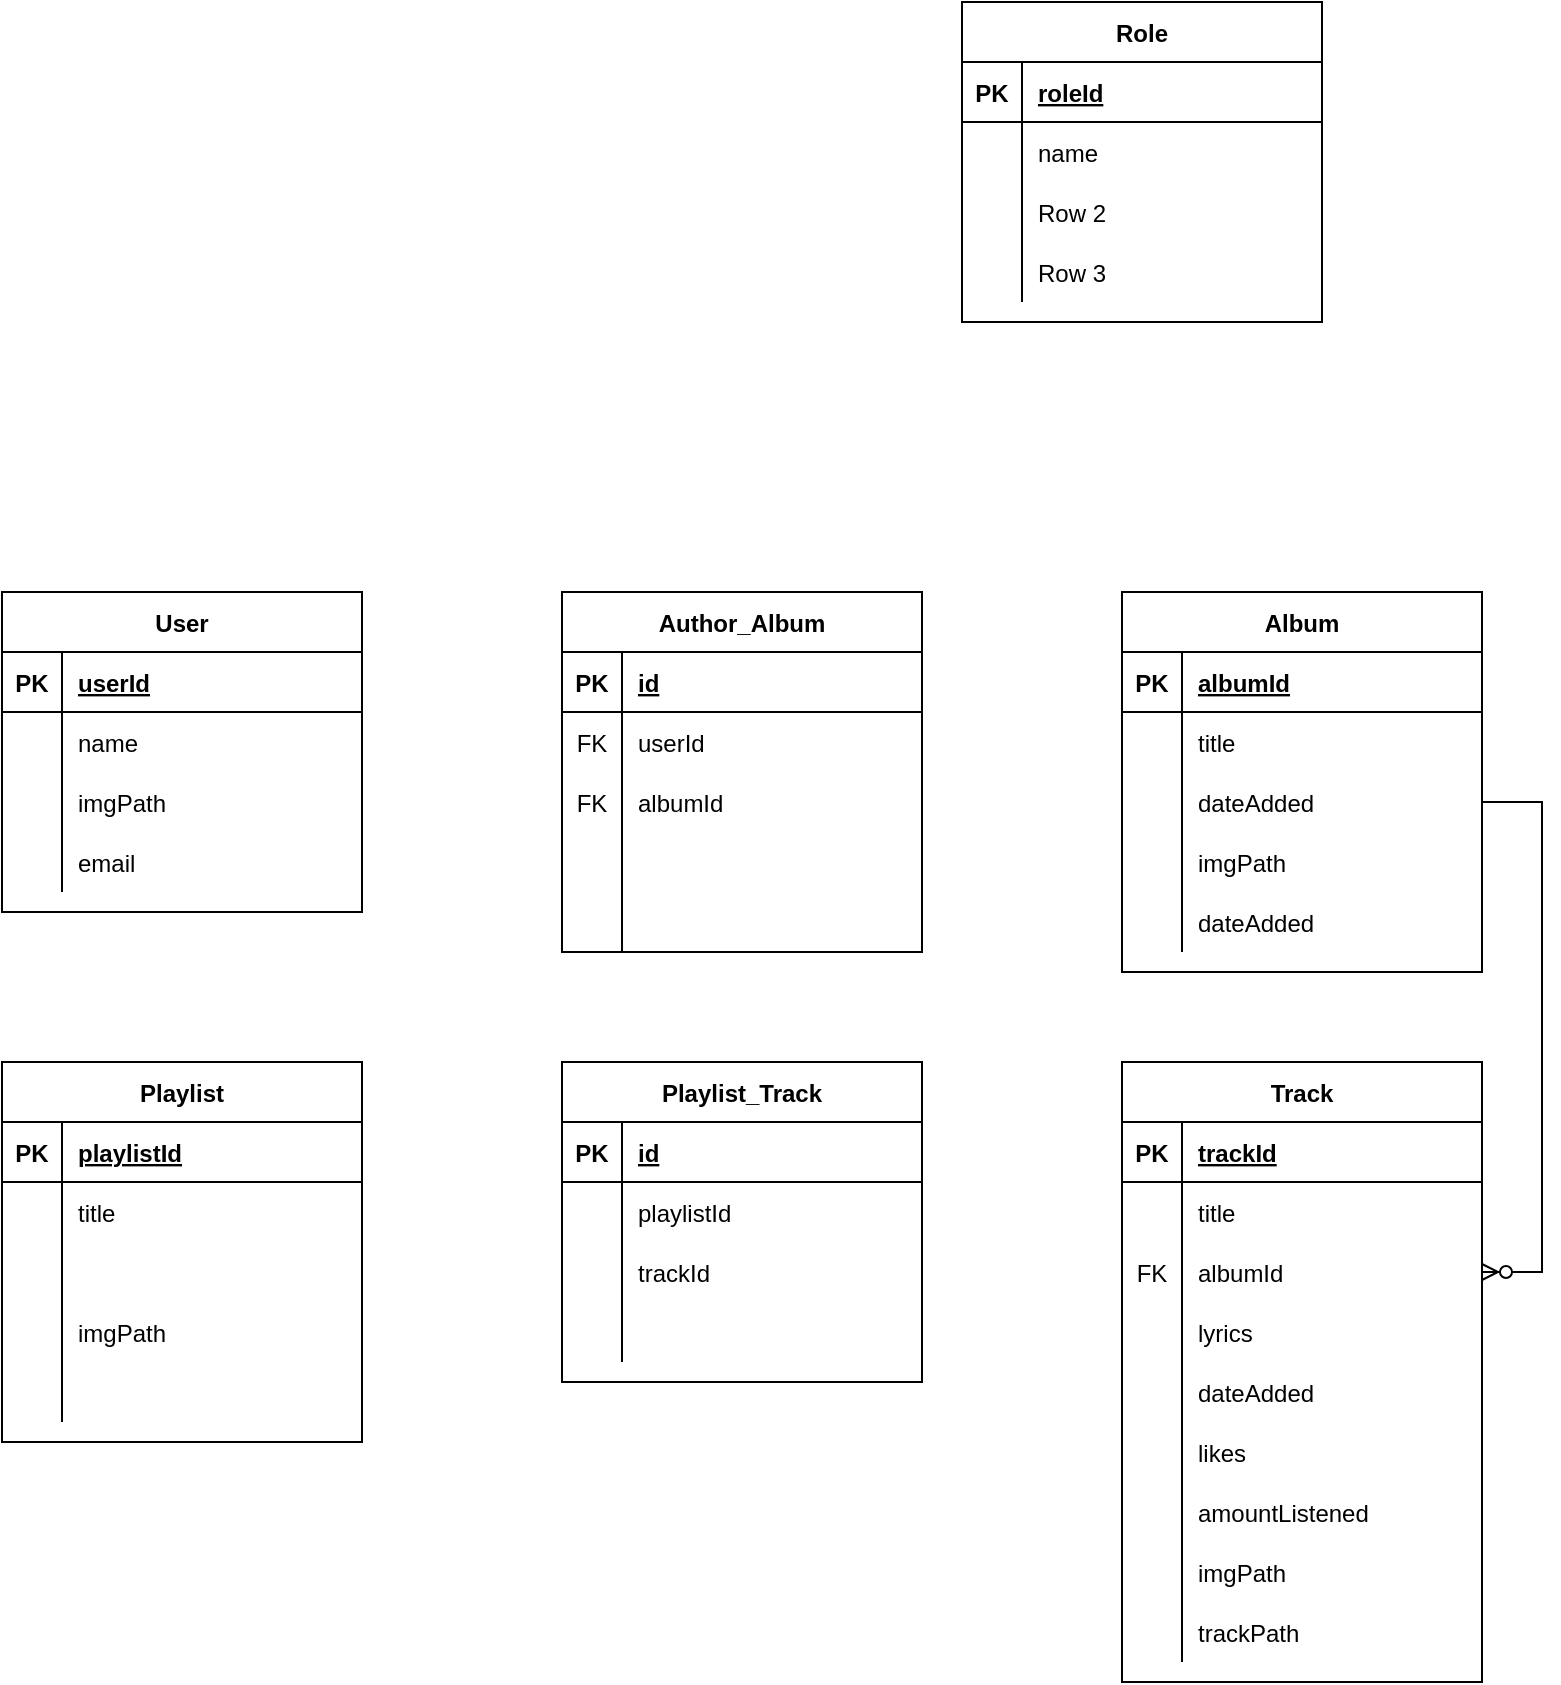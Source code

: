 <mxfile version="20.2.0" type="device"><diagram id="ewxJtVzr9vY8YYgUqwEq" name="Страница 1"><mxGraphModel dx="-3" dy="477" grid="1" gridSize="10" guides="1" tooltips="1" connect="1" arrows="1" fold="1" page="1" pageScale="1" pageWidth="827" pageHeight="1169" math="0" shadow="0"><root><mxCell id="0"/><mxCell id="1" parent="0"/><mxCell id="SNgmpZSet8GBXO1Ddg4w-1" value="Track" style="shape=table;startSize=30;container=1;collapsible=1;childLayout=tableLayout;fixedRows=1;rowLines=0;fontStyle=1;align=center;resizeLast=1;" parent="1" vertex="1"><mxGeometry x="1480" y="820" width="180" height="310" as="geometry"/></mxCell><mxCell id="SNgmpZSet8GBXO1Ddg4w-2" value="" style="shape=tableRow;horizontal=0;startSize=0;swimlaneHead=0;swimlaneBody=0;fillColor=none;collapsible=0;dropTarget=0;points=[[0,0.5],[1,0.5]];portConstraint=eastwest;top=0;left=0;right=0;bottom=1;" parent="SNgmpZSet8GBXO1Ddg4w-1" vertex="1"><mxGeometry y="30" width="180" height="30" as="geometry"/></mxCell><mxCell id="SNgmpZSet8GBXO1Ddg4w-3" value="PK" style="shape=partialRectangle;connectable=0;fillColor=none;top=0;left=0;bottom=0;right=0;fontStyle=1;overflow=hidden;" parent="SNgmpZSet8GBXO1Ddg4w-2" vertex="1"><mxGeometry width="30" height="30" as="geometry"><mxRectangle width="30" height="30" as="alternateBounds"/></mxGeometry></mxCell><mxCell id="SNgmpZSet8GBXO1Ddg4w-4" value="trackId" style="shape=partialRectangle;connectable=0;fillColor=none;top=0;left=0;bottom=0;right=0;align=left;spacingLeft=6;fontStyle=5;overflow=hidden;" parent="SNgmpZSet8GBXO1Ddg4w-2" vertex="1"><mxGeometry x="30" width="150" height="30" as="geometry"><mxRectangle width="150" height="30" as="alternateBounds"/></mxGeometry></mxCell><mxCell id="SNgmpZSet8GBXO1Ddg4w-5" value="" style="shape=tableRow;horizontal=0;startSize=0;swimlaneHead=0;swimlaneBody=0;fillColor=none;collapsible=0;dropTarget=0;points=[[0,0.5],[1,0.5]];portConstraint=eastwest;top=0;left=0;right=0;bottom=0;" parent="SNgmpZSet8GBXO1Ddg4w-1" vertex="1"><mxGeometry y="60" width="180" height="30" as="geometry"/></mxCell><mxCell id="SNgmpZSet8GBXO1Ddg4w-6" value="" style="shape=partialRectangle;connectable=0;fillColor=none;top=0;left=0;bottom=0;right=0;editable=1;overflow=hidden;" parent="SNgmpZSet8GBXO1Ddg4w-5" vertex="1"><mxGeometry width="30" height="30" as="geometry"><mxRectangle width="30" height="30" as="alternateBounds"/></mxGeometry></mxCell><mxCell id="SNgmpZSet8GBXO1Ddg4w-7" value="title" style="shape=partialRectangle;connectable=0;fillColor=none;top=0;left=0;bottom=0;right=0;align=left;spacingLeft=6;overflow=hidden;" parent="SNgmpZSet8GBXO1Ddg4w-5" vertex="1"><mxGeometry x="30" width="150" height="30" as="geometry"><mxRectangle width="150" height="30" as="alternateBounds"/></mxGeometry></mxCell><mxCell id="SNgmpZSet8GBXO1Ddg4w-8" value="" style="shape=tableRow;horizontal=0;startSize=0;swimlaneHead=0;swimlaneBody=0;fillColor=none;collapsible=0;dropTarget=0;points=[[0,0.5],[1,0.5]];portConstraint=eastwest;top=0;left=0;right=0;bottom=0;" parent="SNgmpZSet8GBXO1Ddg4w-1" vertex="1"><mxGeometry y="90" width="180" height="30" as="geometry"/></mxCell><mxCell id="SNgmpZSet8GBXO1Ddg4w-9" value="FK" style="shape=partialRectangle;connectable=0;fillColor=none;top=0;left=0;bottom=0;right=0;editable=1;overflow=hidden;" parent="SNgmpZSet8GBXO1Ddg4w-8" vertex="1"><mxGeometry width="30" height="30" as="geometry"><mxRectangle width="30" height="30" as="alternateBounds"/></mxGeometry></mxCell><mxCell id="SNgmpZSet8GBXO1Ddg4w-10" value="albumId" style="shape=partialRectangle;connectable=0;fillColor=none;top=0;left=0;bottom=0;right=0;align=left;spacingLeft=6;overflow=hidden;" parent="SNgmpZSet8GBXO1Ddg4w-8" vertex="1"><mxGeometry x="30" width="150" height="30" as="geometry"><mxRectangle width="150" height="30" as="alternateBounds"/></mxGeometry></mxCell><mxCell id="SNgmpZSet8GBXO1Ddg4w-11" value="" style="shape=tableRow;horizontal=0;startSize=0;swimlaneHead=0;swimlaneBody=0;fillColor=none;collapsible=0;dropTarget=0;points=[[0,0.5],[1,0.5]];portConstraint=eastwest;top=0;left=0;right=0;bottom=0;" parent="SNgmpZSet8GBXO1Ddg4w-1" vertex="1"><mxGeometry y="120" width="180" height="30" as="geometry"/></mxCell><mxCell id="SNgmpZSet8GBXO1Ddg4w-12" value="" style="shape=partialRectangle;connectable=0;fillColor=none;top=0;left=0;bottom=0;right=0;editable=1;overflow=hidden;" parent="SNgmpZSet8GBXO1Ddg4w-11" vertex="1"><mxGeometry width="30" height="30" as="geometry"><mxRectangle width="30" height="30" as="alternateBounds"/></mxGeometry></mxCell><mxCell id="SNgmpZSet8GBXO1Ddg4w-13" value="lyrics" style="shape=partialRectangle;connectable=0;fillColor=none;top=0;left=0;bottom=0;right=0;align=left;spacingLeft=6;overflow=hidden;" parent="SNgmpZSet8GBXO1Ddg4w-11" vertex="1"><mxGeometry x="30" width="150" height="30" as="geometry"><mxRectangle width="150" height="30" as="alternateBounds"/></mxGeometry></mxCell><mxCell id="SNgmpZSet8GBXO1Ddg4w-91" value="" style="shape=tableRow;horizontal=0;startSize=0;swimlaneHead=0;swimlaneBody=0;fillColor=none;collapsible=0;dropTarget=0;points=[[0,0.5],[1,0.5]];portConstraint=eastwest;top=0;left=0;right=0;bottom=0;" parent="SNgmpZSet8GBXO1Ddg4w-1" vertex="1"><mxGeometry y="150" width="180" height="30" as="geometry"/></mxCell><mxCell id="SNgmpZSet8GBXO1Ddg4w-92" value="" style="shape=partialRectangle;connectable=0;fillColor=none;top=0;left=0;bottom=0;right=0;editable=1;overflow=hidden;" parent="SNgmpZSet8GBXO1Ddg4w-91" vertex="1"><mxGeometry width="30" height="30" as="geometry"><mxRectangle width="30" height="30" as="alternateBounds"/></mxGeometry></mxCell><mxCell id="SNgmpZSet8GBXO1Ddg4w-93" value="dateAdded" style="shape=partialRectangle;connectable=0;fillColor=none;top=0;left=0;bottom=0;right=0;align=left;spacingLeft=6;overflow=hidden;" parent="SNgmpZSet8GBXO1Ddg4w-91" vertex="1"><mxGeometry x="30" width="150" height="30" as="geometry"><mxRectangle width="150" height="30" as="alternateBounds"/></mxGeometry></mxCell><mxCell id="SNgmpZSet8GBXO1Ddg4w-99" value="" style="shape=tableRow;horizontal=0;startSize=0;swimlaneHead=0;swimlaneBody=0;fillColor=none;collapsible=0;dropTarget=0;points=[[0,0.5],[1,0.5]];portConstraint=eastwest;top=0;left=0;right=0;bottom=0;" parent="SNgmpZSet8GBXO1Ddg4w-1" vertex="1"><mxGeometry y="180" width="180" height="30" as="geometry"/></mxCell><mxCell id="SNgmpZSet8GBXO1Ddg4w-100" value="" style="shape=partialRectangle;connectable=0;fillColor=none;top=0;left=0;bottom=0;right=0;editable=1;overflow=hidden;" parent="SNgmpZSet8GBXO1Ddg4w-99" vertex="1"><mxGeometry width="30" height="30" as="geometry"><mxRectangle width="30" height="30" as="alternateBounds"/></mxGeometry></mxCell><mxCell id="SNgmpZSet8GBXO1Ddg4w-101" value="likes" style="shape=partialRectangle;connectable=0;fillColor=none;top=0;left=0;bottom=0;right=0;align=left;spacingLeft=6;overflow=hidden;" parent="SNgmpZSet8GBXO1Ddg4w-99" vertex="1"><mxGeometry x="30" width="150" height="30" as="geometry"><mxRectangle width="150" height="30" as="alternateBounds"/></mxGeometry></mxCell><mxCell id="SNgmpZSet8GBXO1Ddg4w-102" value="" style="shape=tableRow;horizontal=0;startSize=0;swimlaneHead=0;swimlaneBody=0;fillColor=none;collapsible=0;dropTarget=0;points=[[0,0.5],[1,0.5]];portConstraint=eastwest;top=0;left=0;right=0;bottom=0;" parent="SNgmpZSet8GBXO1Ddg4w-1" vertex="1"><mxGeometry y="210" width="180" height="30" as="geometry"/></mxCell><mxCell id="SNgmpZSet8GBXO1Ddg4w-103" value="" style="shape=partialRectangle;connectable=0;fillColor=none;top=0;left=0;bottom=0;right=0;editable=1;overflow=hidden;" parent="SNgmpZSet8GBXO1Ddg4w-102" vertex="1"><mxGeometry width="30" height="30" as="geometry"><mxRectangle width="30" height="30" as="alternateBounds"/></mxGeometry></mxCell><mxCell id="SNgmpZSet8GBXO1Ddg4w-104" value="amountListened" style="shape=partialRectangle;connectable=0;fillColor=none;top=0;left=0;bottom=0;right=0;align=left;spacingLeft=6;overflow=hidden;" parent="SNgmpZSet8GBXO1Ddg4w-102" vertex="1"><mxGeometry x="30" width="150" height="30" as="geometry"><mxRectangle width="150" height="30" as="alternateBounds"/></mxGeometry></mxCell><mxCell id="SNgmpZSet8GBXO1Ddg4w-105" value="" style="shape=tableRow;horizontal=0;startSize=0;swimlaneHead=0;swimlaneBody=0;fillColor=none;collapsible=0;dropTarget=0;points=[[0,0.5],[1,0.5]];portConstraint=eastwest;top=0;left=0;right=0;bottom=0;" parent="SNgmpZSet8GBXO1Ddg4w-1" vertex="1"><mxGeometry y="240" width="180" height="30" as="geometry"/></mxCell><mxCell id="SNgmpZSet8GBXO1Ddg4w-106" value="" style="shape=partialRectangle;connectable=0;fillColor=none;top=0;left=0;bottom=0;right=0;editable=1;overflow=hidden;" parent="SNgmpZSet8GBXO1Ddg4w-105" vertex="1"><mxGeometry width="30" height="30" as="geometry"><mxRectangle width="30" height="30" as="alternateBounds"/></mxGeometry></mxCell><mxCell id="SNgmpZSet8GBXO1Ddg4w-107" value="imgPath" style="shape=partialRectangle;connectable=0;fillColor=none;top=0;left=0;bottom=0;right=0;align=left;spacingLeft=6;overflow=hidden;" parent="SNgmpZSet8GBXO1Ddg4w-105" vertex="1"><mxGeometry x="30" width="150" height="30" as="geometry"><mxRectangle width="150" height="30" as="alternateBounds"/></mxGeometry></mxCell><mxCell id="SNgmpZSet8GBXO1Ddg4w-159" value="" style="shape=tableRow;horizontal=0;startSize=0;swimlaneHead=0;swimlaneBody=0;fillColor=none;collapsible=0;dropTarget=0;points=[[0,0.5],[1,0.5]];portConstraint=eastwest;top=0;left=0;right=0;bottom=0;" parent="SNgmpZSet8GBXO1Ddg4w-1" vertex="1"><mxGeometry y="270" width="180" height="30" as="geometry"/></mxCell><mxCell id="SNgmpZSet8GBXO1Ddg4w-160" value="" style="shape=partialRectangle;connectable=0;fillColor=none;top=0;left=0;bottom=0;right=0;editable=1;overflow=hidden;" parent="SNgmpZSet8GBXO1Ddg4w-159" vertex="1"><mxGeometry width="30" height="30" as="geometry"><mxRectangle width="30" height="30" as="alternateBounds"/></mxGeometry></mxCell><mxCell id="SNgmpZSet8GBXO1Ddg4w-161" value="trackPath" style="shape=partialRectangle;connectable=0;fillColor=none;top=0;left=0;bottom=0;right=0;align=left;spacingLeft=6;overflow=hidden;" parent="SNgmpZSet8GBXO1Ddg4w-159" vertex="1"><mxGeometry x="30" width="150" height="30" as="geometry"><mxRectangle width="150" height="30" as="alternateBounds"/></mxGeometry></mxCell><mxCell id="SNgmpZSet8GBXO1Ddg4w-27" value="Album" style="shape=table;startSize=30;container=1;collapsible=1;childLayout=tableLayout;fixedRows=1;rowLines=0;fontStyle=1;align=center;resizeLast=1;" parent="1" vertex="1"><mxGeometry x="1480" y="585" width="180" height="190" as="geometry"/></mxCell><mxCell id="SNgmpZSet8GBXO1Ddg4w-28" value="" style="shape=tableRow;horizontal=0;startSize=0;swimlaneHead=0;swimlaneBody=0;fillColor=none;collapsible=0;dropTarget=0;points=[[0,0.5],[1,0.5]];portConstraint=eastwest;top=0;left=0;right=0;bottom=1;" parent="SNgmpZSet8GBXO1Ddg4w-27" vertex="1"><mxGeometry y="30" width="180" height="30" as="geometry"/></mxCell><mxCell id="SNgmpZSet8GBXO1Ddg4w-29" value="PK" style="shape=partialRectangle;connectable=0;fillColor=none;top=0;left=0;bottom=0;right=0;fontStyle=1;overflow=hidden;" parent="SNgmpZSet8GBXO1Ddg4w-28" vertex="1"><mxGeometry width="30" height="30" as="geometry"><mxRectangle width="30" height="30" as="alternateBounds"/></mxGeometry></mxCell><mxCell id="SNgmpZSet8GBXO1Ddg4w-30" value="albumId" style="shape=partialRectangle;connectable=0;fillColor=none;top=0;left=0;bottom=0;right=0;align=left;spacingLeft=6;fontStyle=5;overflow=hidden;" parent="SNgmpZSet8GBXO1Ddg4w-28" vertex="1"><mxGeometry x="30" width="150" height="30" as="geometry"><mxRectangle width="150" height="30" as="alternateBounds"/></mxGeometry></mxCell><mxCell id="SNgmpZSet8GBXO1Ddg4w-31" value="" style="shape=tableRow;horizontal=0;startSize=0;swimlaneHead=0;swimlaneBody=0;fillColor=none;collapsible=0;dropTarget=0;points=[[0,0.5],[1,0.5]];portConstraint=eastwest;top=0;left=0;right=0;bottom=0;" parent="SNgmpZSet8GBXO1Ddg4w-27" vertex="1"><mxGeometry y="60" width="180" height="30" as="geometry"/></mxCell><mxCell id="SNgmpZSet8GBXO1Ddg4w-32" value="" style="shape=partialRectangle;connectable=0;fillColor=none;top=0;left=0;bottom=0;right=0;editable=1;overflow=hidden;" parent="SNgmpZSet8GBXO1Ddg4w-31" vertex="1"><mxGeometry width="30" height="30" as="geometry"><mxRectangle width="30" height="30" as="alternateBounds"/></mxGeometry></mxCell><mxCell id="SNgmpZSet8GBXO1Ddg4w-33" value="title" style="shape=partialRectangle;connectable=0;fillColor=none;top=0;left=0;bottom=0;right=0;align=left;spacingLeft=6;overflow=hidden;" parent="SNgmpZSet8GBXO1Ddg4w-31" vertex="1"><mxGeometry x="30" width="150" height="30" as="geometry"><mxRectangle width="150" height="30" as="alternateBounds"/></mxGeometry></mxCell><mxCell id="SNgmpZSet8GBXO1Ddg4w-34" value="" style="shape=tableRow;horizontal=0;startSize=0;swimlaneHead=0;swimlaneBody=0;fillColor=none;collapsible=0;dropTarget=0;points=[[0,0.5],[1,0.5]];portConstraint=eastwest;top=0;left=0;right=0;bottom=0;" parent="SNgmpZSet8GBXO1Ddg4w-27" vertex="1"><mxGeometry y="90" width="180" height="30" as="geometry"/></mxCell><mxCell id="SNgmpZSet8GBXO1Ddg4w-35" value="" style="shape=partialRectangle;connectable=0;fillColor=none;top=0;left=0;bottom=0;right=0;editable=1;overflow=hidden;" parent="SNgmpZSet8GBXO1Ddg4w-34" vertex="1"><mxGeometry width="30" height="30" as="geometry"><mxRectangle width="30" height="30" as="alternateBounds"/></mxGeometry></mxCell><mxCell id="SNgmpZSet8GBXO1Ddg4w-36" value="dateAdded" style="shape=partialRectangle;connectable=0;fillColor=none;top=0;left=0;bottom=0;right=0;align=left;spacingLeft=6;overflow=hidden;" parent="SNgmpZSet8GBXO1Ddg4w-34" vertex="1"><mxGeometry x="30" width="150" height="30" as="geometry"><mxRectangle width="150" height="30" as="alternateBounds"/></mxGeometry></mxCell><mxCell id="SNgmpZSet8GBXO1Ddg4w-37" value="" style="shape=tableRow;horizontal=0;startSize=0;swimlaneHead=0;swimlaneBody=0;fillColor=none;collapsible=0;dropTarget=0;points=[[0,0.5],[1,0.5]];portConstraint=eastwest;top=0;left=0;right=0;bottom=0;" parent="SNgmpZSet8GBXO1Ddg4w-27" vertex="1"><mxGeometry y="120" width="180" height="30" as="geometry"/></mxCell><mxCell id="SNgmpZSet8GBXO1Ddg4w-38" value="" style="shape=partialRectangle;connectable=0;fillColor=none;top=0;left=0;bottom=0;right=0;editable=1;overflow=hidden;" parent="SNgmpZSet8GBXO1Ddg4w-37" vertex="1"><mxGeometry width="30" height="30" as="geometry"><mxRectangle width="30" height="30" as="alternateBounds"/></mxGeometry></mxCell><mxCell id="SNgmpZSet8GBXO1Ddg4w-39" value="imgPath" style="shape=partialRectangle;connectable=0;fillColor=none;top=0;left=0;bottom=0;right=0;align=left;spacingLeft=6;overflow=hidden;" parent="SNgmpZSet8GBXO1Ddg4w-37" vertex="1"><mxGeometry x="30" width="150" height="30" as="geometry"><mxRectangle width="150" height="30" as="alternateBounds"/></mxGeometry></mxCell><mxCell id="SNgmpZSet8GBXO1Ddg4w-108" value="" style="shape=tableRow;horizontal=0;startSize=0;swimlaneHead=0;swimlaneBody=0;fillColor=none;collapsible=0;dropTarget=0;points=[[0,0.5],[1,0.5]];portConstraint=eastwest;top=0;left=0;right=0;bottom=0;" parent="SNgmpZSet8GBXO1Ddg4w-27" vertex="1"><mxGeometry y="150" width="180" height="30" as="geometry"/></mxCell><mxCell id="SNgmpZSet8GBXO1Ddg4w-109" value="" style="shape=partialRectangle;connectable=0;fillColor=none;top=0;left=0;bottom=0;right=0;editable=1;overflow=hidden;" parent="SNgmpZSet8GBXO1Ddg4w-108" vertex="1"><mxGeometry width="30" height="30" as="geometry"><mxRectangle width="30" height="30" as="alternateBounds"/></mxGeometry></mxCell><mxCell id="SNgmpZSet8GBXO1Ddg4w-110" value="dateAdded" style="shape=partialRectangle;connectable=0;fillColor=none;top=0;left=0;bottom=0;right=0;align=left;spacingLeft=6;overflow=hidden;" parent="SNgmpZSet8GBXO1Ddg4w-108" vertex="1"><mxGeometry x="30" width="150" height="30" as="geometry"><mxRectangle width="150" height="30" as="alternateBounds"/></mxGeometry></mxCell><mxCell id="SNgmpZSet8GBXO1Ddg4w-40" value="User" style="shape=table;startSize=30;container=1;collapsible=1;childLayout=tableLayout;fixedRows=1;rowLines=0;fontStyle=1;align=center;resizeLast=1;" parent="1" vertex="1"><mxGeometry x="920" y="585" width="180" height="160" as="geometry"/></mxCell><mxCell id="SNgmpZSet8GBXO1Ddg4w-41" value="" style="shape=tableRow;horizontal=0;startSize=0;swimlaneHead=0;swimlaneBody=0;fillColor=none;collapsible=0;dropTarget=0;points=[[0,0.5],[1,0.5]];portConstraint=eastwest;top=0;left=0;right=0;bottom=1;" parent="SNgmpZSet8GBXO1Ddg4w-40" vertex="1"><mxGeometry y="30" width="180" height="30" as="geometry"/></mxCell><mxCell id="SNgmpZSet8GBXO1Ddg4w-42" value="PK" style="shape=partialRectangle;connectable=0;fillColor=none;top=0;left=0;bottom=0;right=0;fontStyle=1;overflow=hidden;" parent="SNgmpZSet8GBXO1Ddg4w-41" vertex="1"><mxGeometry width="30" height="30" as="geometry"><mxRectangle width="30" height="30" as="alternateBounds"/></mxGeometry></mxCell><mxCell id="SNgmpZSet8GBXO1Ddg4w-43" value="userId" style="shape=partialRectangle;connectable=0;fillColor=none;top=0;left=0;bottom=0;right=0;align=left;spacingLeft=6;fontStyle=5;overflow=hidden;" parent="SNgmpZSet8GBXO1Ddg4w-41" vertex="1"><mxGeometry x="30" width="150" height="30" as="geometry"><mxRectangle width="150" height="30" as="alternateBounds"/></mxGeometry></mxCell><mxCell id="SNgmpZSet8GBXO1Ddg4w-44" value="" style="shape=tableRow;horizontal=0;startSize=0;swimlaneHead=0;swimlaneBody=0;fillColor=none;collapsible=0;dropTarget=0;points=[[0,0.5],[1,0.5]];portConstraint=eastwest;top=0;left=0;right=0;bottom=0;" parent="SNgmpZSet8GBXO1Ddg4w-40" vertex="1"><mxGeometry y="60" width="180" height="30" as="geometry"/></mxCell><mxCell id="SNgmpZSet8GBXO1Ddg4w-45" value="" style="shape=partialRectangle;connectable=0;fillColor=none;top=0;left=0;bottom=0;right=0;editable=1;overflow=hidden;" parent="SNgmpZSet8GBXO1Ddg4w-44" vertex="1"><mxGeometry width="30" height="30" as="geometry"><mxRectangle width="30" height="30" as="alternateBounds"/></mxGeometry></mxCell><mxCell id="SNgmpZSet8GBXO1Ddg4w-46" value="name" style="shape=partialRectangle;connectable=0;fillColor=none;top=0;left=0;bottom=0;right=0;align=left;spacingLeft=6;overflow=hidden;" parent="SNgmpZSet8GBXO1Ddg4w-44" vertex="1"><mxGeometry x="30" width="150" height="30" as="geometry"><mxRectangle width="150" height="30" as="alternateBounds"/></mxGeometry></mxCell><mxCell id="SNgmpZSet8GBXO1Ddg4w-47" value="" style="shape=tableRow;horizontal=0;startSize=0;swimlaneHead=0;swimlaneBody=0;fillColor=none;collapsible=0;dropTarget=0;points=[[0,0.5],[1,0.5]];portConstraint=eastwest;top=0;left=0;right=0;bottom=0;" parent="SNgmpZSet8GBXO1Ddg4w-40" vertex="1"><mxGeometry y="90" width="180" height="30" as="geometry"/></mxCell><mxCell id="SNgmpZSet8GBXO1Ddg4w-48" value="" style="shape=partialRectangle;connectable=0;fillColor=none;top=0;left=0;bottom=0;right=0;editable=1;overflow=hidden;" parent="SNgmpZSet8GBXO1Ddg4w-47" vertex="1"><mxGeometry width="30" height="30" as="geometry"><mxRectangle width="30" height="30" as="alternateBounds"/></mxGeometry></mxCell><mxCell id="SNgmpZSet8GBXO1Ddg4w-49" value="imgPath" style="shape=partialRectangle;connectable=0;fillColor=none;top=0;left=0;bottom=0;right=0;align=left;spacingLeft=6;overflow=hidden;" parent="SNgmpZSet8GBXO1Ddg4w-47" vertex="1"><mxGeometry x="30" width="150" height="30" as="geometry"><mxRectangle width="150" height="30" as="alternateBounds"/></mxGeometry></mxCell><mxCell id="SNgmpZSet8GBXO1Ddg4w-50" value="" style="shape=tableRow;horizontal=0;startSize=0;swimlaneHead=0;swimlaneBody=0;fillColor=none;collapsible=0;dropTarget=0;points=[[0,0.5],[1,0.5]];portConstraint=eastwest;top=0;left=0;right=0;bottom=0;" parent="SNgmpZSet8GBXO1Ddg4w-40" vertex="1"><mxGeometry y="120" width="180" height="30" as="geometry"/></mxCell><mxCell id="SNgmpZSet8GBXO1Ddg4w-51" value="" style="shape=partialRectangle;connectable=0;fillColor=none;top=0;left=0;bottom=0;right=0;editable=1;overflow=hidden;" parent="SNgmpZSet8GBXO1Ddg4w-50" vertex="1"><mxGeometry width="30" height="30" as="geometry"><mxRectangle width="30" height="30" as="alternateBounds"/></mxGeometry></mxCell><mxCell id="SNgmpZSet8GBXO1Ddg4w-52" value="email" style="shape=partialRectangle;connectable=0;fillColor=none;top=0;left=0;bottom=0;right=0;align=left;spacingLeft=6;overflow=hidden;" parent="SNgmpZSet8GBXO1Ddg4w-50" vertex="1"><mxGeometry x="30" width="150" height="30" as="geometry"><mxRectangle width="150" height="30" as="alternateBounds"/></mxGeometry></mxCell><mxCell id="SNgmpZSet8GBXO1Ddg4w-53" value="Role" style="shape=table;startSize=30;container=1;collapsible=1;childLayout=tableLayout;fixedRows=1;rowLines=0;fontStyle=1;align=center;resizeLast=1;" parent="1" vertex="1"><mxGeometry x="1400" y="290" width="180" height="160" as="geometry"/></mxCell><mxCell id="SNgmpZSet8GBXO1Ddg4w-54" value="" style="shape=tableRow;horizontal=0;startSize=0;swimlaneHead=0;swimlaneBody=0;fillColor=none;collapsible=0;dropTarget=0;points=[[0,0.5],[1,0.5]];portConstraint=eastwest;top=0;left=0;right=0;bottom=1;" parent="SNgmpZSet8GBXO1Ddg4w-53" vertex="1"><mxGeometry y="30" width="180" height="30" as="geometry"/></mxCell><mxCell id="SNgmpZSet8GBXO1Ddg4w-55" value="PK" style="shape=partialRectangle;connectable=0;fillColor=none;top=0;left=0;bottom=0;right=0;fontStyle=1;overflow=hidden;" parent="SNgmpZSet8GBXO1Ddg4w-54" vertex="1"><mxGeometry width="30" height="30" as="geometry"><mxRectangle width="30" height="30" as="alternateBounds"/></mxGeometry></mxCell><mxCell id="SNgmpZSet8GBXO1Ddg4w-56" value="roleId" style="shape=partialRectangle;connectable=0;fillColor=none;top=0;left=0;bottom=0;right=0;align=left;spacingLeft=6;fontStyle=5;overflow=hidden;" parent="SNgmpZSet8GBXO1Ddg4w-54" vertex="1"><mxGeometry x="30" width="150" height="30" as="geometry"><mxRectangle width="150" height="30" as="alternateBounds"/></mxGeometry></mxCell><mxCell id="SNgmpZSet8GBXO1Ddg4w-57" value="" style="shape=tableRow;horizontal=0;startSize=0;swimlaneHead=0;swimlaneBody=0;fillColor=none;collapsible=0;dropTarget=0;points=[[0,0.5],[1,0.5]];portConstraint=eastwest;top=0;left=0;right=0;bottom=0;" parent="SNgmpZSet8GBXO1Ddg4w-53" vertex="1"><mxGeometry y="60" width="180" height="30" as="geometry"/></mxCell><mxCell id="SNgmpZSet8GBXO1Ddg4w-58" value="" style="shape=partialRectangle;connectable=0;fillColor=none;top=0;left=0;bottom=0;right=0;editable=1;overflow=hidden;" parent="SNgmpZSet8GBXO1Ddg4w-57" vertex="1"><mxGeometry width="30" height="30" as="geometry"><mxRectangle width="30" height="30" as="alternateBounds"/></mxGeometry></mxCell><mxCell id="SNgmpZSet8GBXO1Ddg4w-59" value="name" style="shape=partialRectangle;connectable=0;fillColor=none;top=0;left=0;bottom=0;right=0;align=left;spacingLeft=6;overflow=hidden;" parent="SNgmpZSet8GBXO1Ddg4w-57" vertex="1"><mxGeometry x="30" width="150" height="30" as="geometry"><mxRectangle width="150" height="30" as="alternateBounds"/></mxGeometry></mxCell><mxCell id="SNgmpZSet8GBXO1Ddg4w-60" value="" style="shape=tableRow;horizontal=0;startSize=0;swimlaneHead=0;swimlaneBody=0;fillColor=none;collapsible=0;dropTarget=0;points=[[0,0.5],[1,0.5]];portConstraint=eastwest;top=0;left=0;right=0;bottom=0;" parent="SNgmpZSet8GBXO1Ddg4w-53" vertex="1"><mxGeometry y="90" width="180" height="30" as="geometry"/></mxCell><mxCell id="SNgmpZSet8GBXO1Ddg4w-61" value="" style="shape=partialRectangle;connectable=0;fillColor=none;top=0;left=0;bottom=0;right=0;editable=1;overflow=hidden;" parent="SNgmpZSet8GBXO1Ddg4w-60" vertex="1"><mxGeometry width="30" height="30" as="geometry"><mxRectangle width="30" height="30" as="alternateBounds"/></mxGeometry></mxCell><mxCell id="SNgmpZSet8GBXO1Ddg4w-62" value="Row 2" style="shape=partialRectangle;connectable=0;fillColor=none;top=0;left=0;bottom=0;right=0;align=left;spacingLeft=6;overflow=hidden;" parent="SNgmpZSet8GBXO1Ddg4w-60" vertex="1"><mxGeometry x="30" width="150" height="30" as="geometry"><mxRectangle width="150" height="30" as="alternateBounds"/></mxGeometry></mxCell><mxCell id="SNgmpZSet8GBXO1Ddg4w-63" value="" style="shape=tableRow;horizontal=0;startSize=0;swimlaneHead=0;swimlaneBody=0;fillColor=none;collapsible=0;dropTarget=0;points=[[0,0.5],[1,0.5]];portConstraint=eastwest;top=0;left=0;right=0;bottom=0;" parent="SNgmpZSet8GBXO1Ddg4w-53" vertex="1"><mxGeometry y="120" width="180" height="30" as="geometry"/></mxCell><mxCell id="SNgmpZSet8GBXO1Ddg4w-64" value="" style="shape=partialRectangle;connectable=0;fillColor=none;top=0;left=0;bottom=0;right=0;editable=1;overflow=hidden;" parent="SNgmpZSet8GBXO1Ddg4w-63" vertex="1"><mxGeometry width="30" height="30" as="geometry"><mxRectangle width="30" height="30" as="alternateBounds"/></mxGeometry></mxCell><mxCell id="SNgmpZSet8GBXO1Ddg4w-65" value="Row 3" style="shape=partialRectangle;connectable=0;fillColor=none;top=0;left=0;bottom=0;right=0;align=left;spacingLeft=6;overflow=hidden;" parent="SNgmpZSet8GBXO1Ddg4w-63" vertex="1"><mxGeometry x="30" width="150" height="30" as="geometry"><mxRectangle width="150" height="30" as="alternateBounds"/></mxGeometry></mxCell><mxCell id="SNgmpZSet8GBXO1Ddg4w-94" value="" style="edgeStyle=entityRelationEdgeStyle;fontSize=12;html=1;endArrow=ERzeroToMany;endFill=1;rounded=0;" parent="1" source="SNgmpZSet8GBXO1Ddg4w-34" target="SNgmpZSet8GBXO1Ddg4w-8" edge="1"><mxGeometry width="100" height="100" relative="1" as="geometry"><mxPoint x="1270" y="790" as="sourcePoint"/><mxPoint x="1370" y="690" as="targetPoint"/></mxGeometry></mxCell><mxCell id="SNgmpZSet8GBXO1Ddg4w-111" value="Playlist" style="shape=table;startSize=30;container=1;collapsible=1;childLayout=tableLayout;fixedRows=1;rowLines=0;fontStyle=1;align=center;resizeLast=1;" parent="1" vertex="1"><mxGeometry x="920" y="820" width="180" height="190" as="geometry"/></mxCell><mxCell id="SNgmpZSet8GBXO1Ddg4w-112" value="" style="shape=tableRow;horizontal=0;startSize=0;swimlaneHead=0;swimlaneBody=0;fillColor=none;collapsible=0;dropTarget=0;points=[[0,0.5],[1,0.5]];portConstraint=eastwest;top=0;left=0;right=0;bottom=1;" parent="SNgmpZSet8GBXO1Ddg4w-111" vertex="1"><mxGeometry y="30" width="180" height="30" as="geometry"/></mxCell><mxCell id="SNgmpZSet8GBXO1Ddg4w-113" value="PK" style="shape=partialRectangle;connectable=0;fillColor=none;top=0;left=0;bottom=0;right=0;fontStyle=1;overflow=hidden;" parent="SNgmpZSet8GBXO1Ddg4w-112" vertex="1"><mxGeometry width="30" height="30" as="geometry"><mxRectangle width="30" height="30" as="alternateBounds"/></mxGeometry></mxCell><mxCell id="SNgmpZSet8GBXO1Ddg4w-114" value="playlistId" style="shape=partialRectangle;connectable=0;fillColor=none;top=0;left=0;bottom=0;right=0;align=left;spacingLeft=6;fontStyle=5;overflow=hidden;" parent="SNgmpZSet8GBXO1Ddg4w-112" vertex="1"><mxGeometry x="30" width="150" height="30" as="geometry"><mxRectangle width="150" height="30" as="alternateBounds"/></mxGeometry></mxCell><mxCell id="SNgmpZSet8GBXO1Ddg4w-115" value="" style="shape=tableRow;horizontal=0;startSize=0;swimlaneHead=0;swimlaneBody=0;fillColor=none;collapsible=0;dropTarget=0;points=[[0,0.5],[1,0.5]];portConstraint=eastwest;top=0;left=0;right=0;bottom=0;" parent="SNgmpZSet8GBXO1Ddg4w-111" vertex="1"><mxGeometry y="60" width="180" height="30" as="geometry"/></mxCell><mxCell id="SNgmpZSet8GBXO1Ddg4w-116" value="" style="shape=partialRectangle;connectable=0;fillColor=none;top=0;left=0;bottom=0;right=0;editable=1;overflow=hidden;" parent="SNgmpZSet8GBXO1Ddg4w-115" vertex="1"><mxGeometry width="30" height="30" as="geometry"><mxRectangle width="30" height="30" as="alternateBounds"/></mxGeometry></mxCell><mxCell id="SNgmpZSet8GBXO1Ddg4w-117" value="title" style="shape=partialRectangle;connectable=0;fillColor=none;top=0;left=0;bottom=0;right=0;align=left;spacingLeft=6;overflow=hidden;" parent="SNgmpZSet8GBXO1Ddg4w-115" vertex="1"><mxGeometry x="30" width="150" height="30" as="geometry"><mxRectangle width="150" height="30" as="alternateBounds"/></mxGeometry></mxCell><mxCell id="SNgmpZSet8GBXO1Ddg4w-118" value="" style="shape=tableRow;horizontal=0;startSize=0;swimlaneHead=0;swimlaneBody=0;fillColor=none;collapsible=0;dropTarget=0;points=[[0,0.5],[1,0.5]];portConstraint=eastwest;top=0;left=0;right=0;bottom=0;" parent="SNgmpZSet8GBXO1Ddg4w-111" vertex="1"><mxGeometry y="90" width="180" height="30" as="geometry"/></mxCell><mxCell id="SNgmpZSet8GBXO1Ddg4w-119" value="" style="shape=partialRectangle;connectable=0;fillColor=none;top=0;left=0;bottom=0;right=0;editable=1;overflow=hidden;" parent="SNgmpZSet8GBXO1Ddg4w-118" vertex="1"><mxGeometry width="30" height="30" as="geometry"><mxRectangle width="30" height="30" as="alternateBounds"/></mxGeometry></mxCell><mxCell id="SNgmpZSet8GBXO1Ddg4w-120" value="" style="shape=partialRectangle;connectable=0;fillColor=none;top=0;left=0;bottom=0;right=0;align=left;spacingLeft=6;overflow=hidden;" parent="SNgmpZSet8GBXO1Ddg4w-118" vertex="1"><mxGeometry x="30" width="150" height="30" as="geometry"><mxRectangle width="150" height="30" as="alternateBounds"/></mxGeometry></mxCell><mxCell id="SNgmpZSet8GBXO1Ddg4w-121" value="" style="shape=tableRow;horizontal=0;startSize=0;swimlaneHead=0;swimlaneBody=0;fillColor=none;collapsible=0;dropTarget=0;points=[[0,0.5],[1,0.5]];portConstraint=eastwest;top=0;left=0;right=0;bottom=0;" parent="SNgmpZSet8GBXO1Ddg4w-111" vertex="1"><mxGeometry y="120" width="180" height="30" as="geometry"/></mxCell><mxCell id="SNgmpZSet8GBXO1Ddg4w-122" value="" style="shape=partialRectangle;connectable=0;fillColor=none;top=0;left=0;bottom=0;right=0;editable=1;overflow=hidden;" parent="SNgmpZSet8GBXO1Ddg4w-121" vertex="1"><mxGeometry width="30" height="30" as="geometry"><mxRectangle width="30" height="30" as="alternateBounds"/></mxGeometry></mxCell><mxCell id="SNgmpZSet8GBXO1Ddg4w-123" value="imgPath" style="shape=partialRectangle;connectable=0;fillColor=none;top=0;left=0;bottom=0;right=0;align=left;spacingLeft=6;overflow=hidden;" parent="SNgmpZSet8GBXO1Ddg4w-121" vertex="1"><mxGeometry x="30" width="150" height="30" as="geometry"><mxRectangle width="150" height="30" as="alternateBounds"/></mxGeometry></mxCell><mxCell id="SNgmpZSet8GBXO1Ddg4w-124" value="" style="shape=tableRow;horizontal=0;startSize=0;swimlaneHead=0;swimlaneBody=0;fillColor=none;collapsible=0;dropTarget=0;points=[[0,0.5],[1,0.5]];portConstraint=eastwest;top=0;left=0;right=0;bottom=0;" parent="SNgmpZSet8GBXO1Ddg4w-111" vertex="1"><mxGeometry y="150" width="180" height="30" as="geometry"/></mxCell><mxCell id="SNgmpZSet8GBXO1Ddg4w-125" value="" style="shape=partialRectangle;connectable=0;fillColor=none;top=0;left=0;bottom=0;right=0;editable=1;overflow=hidden;" parent="SNgmpZSet8GBXO1Ddg4w-124" vertex="1"><mxGeometry width="30" height="30" as="geometry"><mxRectangle width="30" height="30" as="alternateBounds"/></mxGeometry></mxCell><mxCell id="SNgmpZSet8GBXO1Ddg4w-126" value="" style="shape=partialRectangle;connectable=0;fillColor=none;top=0;left=0;bottom=0;right=0;align=left;spacingLeft=6;overflow=hidden;" parent="SNgmpZSet8GBXO1Ddg4w-124" vertex="1"><mxGeometry x="30" width="150" height="30" as="geometry"><mxRectangle width="150" height="30" as="alternateBounds"/></mxGeometry></mxCell><mxCell id="SNgmpZSet8GBXO1Ddg4w-128" value="Author_Album" style="shape=table;startSize=30;container=1;collapsible=1;childLayout=tableLayout;fixedRows=1;rowLines=0;fontStyle=1;align=center;resizeLast=1;" parent="1" vertex="1"><mxGeometry x="1200" y="585" width="180" height="180" as="geometry"/></mxCell><mxCell id="SNgmpZSet8GBXO1Ddg4w-129" value="" style="shape=tableRow;horizontal=0;startSize=0;swimlaneHead=0;swimlaneBody=0;fillColor=none;collapsible=0;dropTarget=0;points=[[0,0.5],[1,0.5]];portConstraint=eastwest;top=0;left=0;right=0;bottom=1;" parent="SNgmpZSet8GBXO1Ddg4w-128" vertex="1"><mxGeometry y="30" width="180" height="30" as="geometry"/></mxCell><mxCell id="SNgmpZSet8GBXO1Ddg4w-130" value="PK" style="shape=partialRectangle;connectable=0;fillColor=none;top=0;left=0;bottom=0;right=0;fontStyle=1;overflow=hidden;" parent="SNgmpZSet8GBXO1Ddg4w-129" vertex="1"><mxGeometry width="30" height="30" as="geometry"><mxRectangle width="30" height="30" as="alternateBounds"/></mxGeometry></mxCell><mxCell id="SNgmpZSet8GBXO1Ddg4w-131" value="id" style="shape=partialRectangle;connectable=0;fillColor=none;top=0;left=0;bottom=0;right=0;align=left;spacingLeft=6;fontStyle=5;overflow=hidden;" parent="SNgmpZSet8GBXO1Ddg4w-129" vertex="1"><mxGeometry x="30" width="150" height="30" as="geometry"><mxRectangle width="150" height="30" as="alternateBounds"/></mxGeometry></mxCell><mxCell id="SNgmpZSet8GBXO1Ddg4w-132" value="" style="shape=tableRow;horizontal=0;startSize=0;swimlaneHead=0;swimlaneBody=0;fillColor=none;collapsible=0;dropTarget=0;points=[[0,0.5],[1,0.5]];portConstraint=eastwest;top=0;left=0;right=0;bottom=0;" parent="SNgmpZSet8GBXO1Ddg4w-128" vertex="1"><mxGeometry y="60" width="180" height="30" as="geometry"/></mxCell><mxCell id="SNgmpZSet8GBXO1Ddg4w-133" value="FK" style="shape=partialRectangle;connectable=0;fillColor=none;top=0;left=0;bottom=0;right=0;editable=1;overflow=hidden;" parent="SNgmpZSet8GBXO1Ddg4w-132" vertex="1"><mxGeometry width="30" height="30" as="geometry"><mxRectangle width="30" height="30" as="alternateBounds"/></mxGeometry></mxCell><mxCell id="SNgmpZSet8GBXO1Ddg4w-134" value="userId" style="shape=partialRectangle;connectable=0;fillColor=none;top=0;left=0;bottom=0;right=0;align=left;spacingLeft=6;overflow=hidden;" parent="SNgmpZSet8GBXO1Ddg4w-132" vertex="1"><mxGeometry x="30" width="150" height="30" as="geometry"><mxRectangle width="150" height="30" as="alternateBounds"/></mxGeometry></mxCell><mxCell id="SNgmpZSet8GBXO1Ddg4w-135" value="" style="shape=tableRow;horizontal=0;startSize=0;swimlaneHead=0;swimlaneBody=0;fillColor=none;collapsible=0;dropTarget=0;points=[[0,0.5],[1,0.5]];portConstraint=eastwest;top=0;left=0;right=0;bottom=0;" parent="SNgmpZSet8GBXO1Ddg4w-128" vertex="1"><mxGeometry y="90" width="180" height="30" as="geometry"/></mxCell><mxCell id="SNgmpZSet8GBXO1Ddg4w-136" value="FK" style="shape=partialRectangle;connectable=0;fillColor=none;top=0;left=0;bottom=0;right=0;editable=1;overflow=hidden;" parent="SNgmpZSet8GBXO1Ddg4w-135" vertex="1"><mxGeometry width="30" height="30" as="geometry"><mxRectangle width="30" height="30" as="alternateBounds"/></mxGeometry></mxCell><mxCell id="SNgmpZSet8GBXO1Ddg4w-137" value="albumId" style="shape=partialRectangle;connectable=0;fillColor=none;top=0;left=0;bottom=0;right=0;align=left;spacingLeft=6;overflow=hidden;" parent="SNgmpZSet8GBXO1Ddg4w-135" vertex="1"><mxGeometry x="30" width="150" height="30" as="geometry"><mxRectangle width="150" height="30" as="alternateBounds"/></mxGeometry></mxCell><mxCell id="SNgmpZSet8GBXO1Ddg4w-138" value="" style="shape=tableRow;horizontal=0;startSize=0;swimlaneHead=0;swimlaneBody=0;fillColor=none;collapsible=0;dropTarget=0;points=[[0,0.5],[1,0.5]];portConstraint=eastwest;top=0;left=0;right=0;bottom=0;" parent="SNgmpZSet8GBXO1Ddg4w-128" vertex="1"><mxGeometry y="120" width="180" height="30" as="geometry"/></mxCell><mxCell id="SNgmpZSet8GBXO1Ddg4w-139" value="" style="shape=partialRectangle;connectable=0;fillColor=none;top=0;left=0;bottom=0;right=0;editable=1;overflow=hidden;" parent="SNgmpZSet8GBXO1Ddg4w-138" vertex="1"><mxGeometry width="30" height="30" as="geometry"><mxRectangle width="30" height="30" as="alternateBounds"/></mxGeometry></mxCell><mxCell id="SNgmpZSet8GBXO1Ddg4w-140" value="" style="shape=partialRectangle;connectable=0;fillColor=none;top=0;left=0;bottom=0;right=0;align=left;spacingLeft=6;overflow=hidden;" parent="SNgmpZSet8GBXO1Ddg4w-138" vertex="1"><mxGeometry x="30" width="150" height="30" as="geometry"><mxRectangle width="150" height="30" as="alternateBounds"/></mxGeometry></mxCell><mxCell id="SNgmpZSet8GBXO1Ddg4w-141" value="" style="shape=tableRow;horizontal=0;startSize=0;swimlaneHead=0;swimlaneBody=0;fillColor=none;collapsible=0;dropTarget=0;points=[[0,0.5],[1,0.5]];portConstraint=eastwest;top=0;left=0;right=0;bottom=0;" parent="SNgmpZSet8GBXO1Ddg4w-128" vertex="1"><mxGeometry y="150" width="180" height="30" as="geometry"/></mxCell><mxCell id="SNgmpZSet8GBXO1Ddg4w-142" value="" style="shape=partialRectangle;connectable=0;fillColor=none;top=0;left=0;bottom=0;right=0;editable=1;overflow=hidden;" parent="SNgmpZSet8GBXO1Ddg4w-141" vertex="1"><mxGeometry width="30" height="30" as="geometry"><mxRectangle width="30" height="30" as="alternateBounds"/></mxGeometry></mxCell><mxCell id="SNgmpZSet8GBXO1Ddg4w-143" value="" style="shape=partialRectangle;connectable=0;fillColor=none;top=0;left=0;bottom=0;right=0;align=left;spacingLeft=6;overflow=hidden;" parent="SNgmpZSet8GBXO1Ddg4w-141" vertex="1"><mxGeometry x="30" width="150" height="30" as="geometry"><mxRectangle width="150" height="30" as="alternateBounds"/></mxGeometry></mxCell><mxCell id="SNgmpZSet8GBXO1Ddg4w-146" value="Playlist_Track" style="shape=table;startSize=30;container=1;collapsible=1;childLayout=tableLayout;fixedRows=1;rowLines=0;fontStyle=1;align=center;resizeLast=1;" parent="1" vertex="1"><mxGeometry x="1200" y="820" width="180" height="160" as="geometry"/></mxCell><mxCell id="SNgmpZSet8GBXO1Ddg4w-147" value="" style="shape=tableRow;horizontal=0;startSize=0;swimlaneHead=0;swimlaneBody=0;fillColor=none;collapsible=0;dropTarget=0;points=[[0,0.5],[1,0.5]];portConstraint=eastwest;top=0;left=0;right=0;bottom=1;" parent="SNgmpZSet8GBXO1Ddg4w-146" vertex="1"><mxGeometry y="30" width="180" height="30" as="geometry"/></mxCell><mxCell id="SNgmpZSet8GBXO1Ddg4w-148" value="PK" style="shape=partialRectangle;connectable=0;fillColor=none;top=0;left=0;bottom=0;right=0;fontStyle=1;overflow=hidden;" parent="SNgmpZSet8GBXO1Ddg4w-147" vertex="1"><mxGeometry width="30" height="30" as="geometry"><mxRectangle width="30" height="30" as="alternateBounds"/></mxGeometry></mxCell><mxCell id="SNgmpZSet8GBXO1Ddg4w-149" value="id" style="shape=partialRectangle;connectable=0;fillColor=none;top=0;left=0;bottom=0;right=0;align=left;spacingLeft=6;fontStyle=5;overflow=hidden;" parent="SNgmpZSet8GBXO1Ddg4w-147" vertex="1"><mxGeometry x="30" width="150" height="30" as="geometry"><mxRectangle width="150" height="30" as="alternateBounds"/></mxGeometry></mxCell><mxCell id="SNgmpZSet8GBXO1Ddg4w-150" value="" style="shape=tableRow;horizontal=0;startSize=0;swimlaneHead=0;swimlaneBody=0;fillColor=none;collapsible=0;dropTarget=0;points=[[0,0.5],[1,0.5]];portConstraint=eastwest;top=0;left=0;right=0;bottom=0;" parent="SNgmpZSet8GBXO1Ddg4w-146" vertex="1"><mxGeometry y="60" width="180" height="30" as="geometry"/></mxCell><mxCell id="SNgmpZSet8GBXO1Ddg4w-151" value="" style="shape=partialRectangle;connectable=0;fillColor=none;top=0;left=0;bottom=0;right=0;editable=1;overflow=hidden;" parent="SNgmpZSet8GBXO1Ddg4w-150" vertex="1"><mxGeometry width="30" height="30" as="geometry"><mxRectangle width="30" height="30" as="alternateBounds"/></mxGeometry></mxCell><mxCell id="SNgmpZSet8GBXO1Ddg4w-152" value="playlistId" style="shape=partialRectangle;connectable=0;fillColor=none;top=0;left=0;bottom=0;right=0;align=left;spacingLeft=6;overflow=hidden;" parent="SNgmpZSet8GBXO1Ddg4w-150" vertex="1"><mxGeometry x="30" width="150" height="30" as="geometry"><mxRectangle width="150" height="30" as="alternateBounds"/></mxGeometry></mxCell><mxCell id="SNgmpZSet8GBXO1Ddg4w-153" value="" style="shape=tableRow;horizontal=0;startSize=0;swimlaneHead=0;swimlaneBody=0;fillColor=none;collapsible=0;dropTarget=0;points=[[0,0.5],[1,0.5]];portConstraint=eastwest;top=0;left=0;right=0;bottom=0;" parent="SNgmpZSet8GBXO1Ddg4w-146" vertex="1"><mxGeometry y="90" width="180" height="30" as="geometry"/></mxCell><mxCell id="SNgmpZSet8GBXO1Ddg4w-154" value="" style="shape=partialRectangle;connectable=0;fillColor=none;top=0;left=0;bottom=0;right=0;editable=1;overflow=hidden;" parent="SNgmpZSet8GBXO1Ddg4w-153" vertex="1"><mxGeometry width="30" height="30" as="geometry"><mxRectangle width="30" height="30" as="alternateBounds"/></mxGeometry></mxCell><mxCell id="SNgmpZSet8GBXO1Ddg4w-155" value="trackId" style="shape=partialRectangle;connectable=0;fillColor=none;top=0;left=0;bottom=0;right=0;align=left;spacingLeft=6;overflow=hidden;" parent="SNgmpZSet8GBXO1Ddg4w-153" vertex="1"><mxGeometry x="30" width="150" height="30" as="geometry"><mxRectangle width="150" height="30" as="alternateBounds"/></mxGeometry></mxCell><mxCell id="SNgmpZSet8GBXO1Ddg4w-156" value="" style="shape=tableRow;horizontal=0;startSize=0;swimlaneHead=0;swimlaneBody=0;fillColor=none;collapsible=0;dropTarget=0;points=[[0,0.5],[1,0.5]];portConstraint=eastwest;top=0;left=0;right=0;bottom=0;" parent="SNgmpZSet8GBXO1Ddg4w-146" vertex="1"><mxGeometry y="120" width="180" height="30" as="geometry"/></mxCell><mxCell id="SNgmpZSet8GBXO1Ddg4w-157" value="" style="shape=partialRectangle;connectable=0;fillColor=none;top=0;left=0;bottom=0;right=0;editable=1;overflow=hidden;" parent="SNgmpZSet8GBXO1Ddg4w-156" vertex="1"><mxGeometry width="30" height="30" as="geometry"><mxRectangle width="30" height="30" as="alternateBounds"/></mxGeometry></mxCell><mxCell id="SNgmpZSet8GBXO1Ddg4w-158" value="" style="shape=partialRectangle;connectable=0;fillColor=none;top=0;left=0;bottom=0;right=0;align=left;spacingLeft=6;overflow=hidden;" parent="SNgmpZSet8GBXO1Ddg4w-156" vertex="1"><mxGeometry x="30" width="150" height="30" as="geometry"><mxRectangle width="150" height="30" as="alternateBounds"/></mxGeometry></mxCell></root></mxGraphModel></diagram></mxfile>